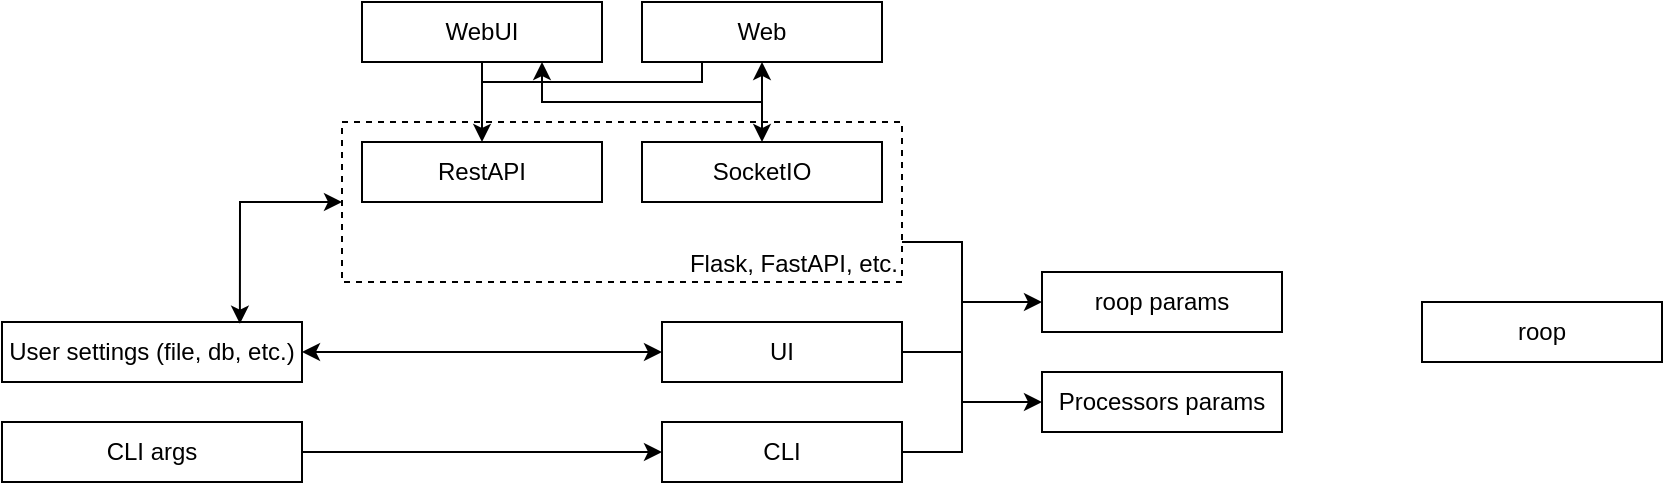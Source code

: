<mxfile version="21.4.0" type="github">
  <diagram name="Страница 1" id="w95SGao3gKyW_HmRo9V9">
    <mxGraphModel dx="664" dy="376" grid="1" gridSize="10" guides="1" tooltips="1" connect="1" arrows="1" fold="1" page="1" pageScale="1" pageWidth="827" pageHeight="1169" math="0" shadow="0">
      <root>
        <mxCell id="0" />
        <mxCell id="1" parent="0" />
        <mxCell id="A-xNXG9kVISEkPX7Qmv6-2" value="CLI" style="rounded=0;whiteSpace=wrap;html=1;" parent="1" vertex="1">
          <mxGeometry x="530" y="300" width="120" height="30" as="geometry" />
        </mxCell>
        <mxCell id="A-xNXG9kVISEkPX7Qmv6-3" value="UI" style="rounded=0;whiteSpace=wrap;html=1;" parent="1" vertex="1">
          <mxGeometry x="530" y="250" width="120" height="30" as="geometry" />
        </mxCell>
        <mxCell id="A-xNXG9kVISEkPX7Qmv6-4" value="WebUI" style="rounded=0;whiteSpace=wrap;html=1;" parent="1" vertex="1">
          <mxGeometry x="380" y="90" width="120" height="30" as="geometry" />
        </mxCell>
        <mxCell id="A-xNXG9kVISEkPX7Qmv6-5" value="Web" style="rounded=0;whiteSpace=wrap;html=1;" parent="1" vertex="1">
          <mxGeometry x="520" y="90" width="120" height="30" as="geometry" />
        </mxCell>
        <mxCell id="A-xNXG9kVISEkPX7Qmv6-6" value="RestAPI" style="rounded=0;whiteSpace=wrap;html=1;" parent="1" vertex="1">
          <mxGeometry x="380" y="160" width="120" height="30" as="geometry" />
        </mxCell>
        <mxCell id="A-xNXG9kVISEkPX7Qmv6-7" value="SocketIO" style="rounded=0;whiteSpace=wrap;html=1;" parent="1" vertex="1">
          <mxGeometry x="520" y="160" width="120" height="30" as="geometry" />
        </mxCell>
        <mxCell id="A-xNXG9kVISEkPX7Qmv6-8" value="Flask, FastAPI, etc." style="rounded=0;whiteSpace=wrap;html=1;dashed=1;fillColor=none;align=right;verticalAlign=bottom;" parent="1" vertex="1">
          <mxGeometry x="370" y="150" width="280" height="80" as="geometry" />
        </mxCell>
        <mxCell id="A-xNXG9kVISEkPX7Qmv6-9" value="" style="endArrow=classic;html=1;rounded=0;entryX=0.5;entryY=0;entryDx=0;entryDy=0;exitX=0.5;exitY=1;exitDx=0;exitDy=0;" parent="1" source="A-xNXG9kVISEkPX7Qmv6-4" target="A-xNXG9kVISEkPX7Qmv6-6" edge="1">
          <mxGeometry width="50" height="50" relative="1" as="geometry">
            <mxPoint x="390" y="130" as="sourcePoint" />
            <mxPoint x="440" y="80" as="targetPoint" />
          </mxGeometry>
        </mxCell>
        <mxCell id="A-xNXG9kVISEkPX7Qmv6-10" value="" style="endArrow=none;html=1;rounded=0;entryX=0.25;entryY=1;entryDx=0;entryDy=0;" parent="1" target="A-xNXG9kVISEkPX7Qmv6-5" edge="1">
          <mxGeometry width="50" height="50" relative="1" as="geometry">
            <mxPoint x="440" y="130" as="sourcePoint" />
            <mxPoint x="590" y="140" as="targetPoint" />
            <Array as="points">
              <mxPoint x="550" y="130" />
            </Array>
          </mxGeometry>
        </mxCell>
        <mxCell id="A-xNXG9kVISEkPX7Qmv6-11" value="" style="endArrow=classic;startArrow=classic;html=1;rounded=0;entryX=0.75;entryY=1;entryDx=0;entryDy=0;exitX=0.5;exitY=0;exitDx=0;exitDy=0;" parent="1" source="A-xNXG9kVISEkPX7Qmv6-7" target="A-xNXG9kVISEkPX7Qmv6-4" edge="1">
          <mxGeometry width="50" height="50" relative="1" as="geometry">
            <mxPoint x="500" y="200" as="sourcePoint" />
            <mxPoint x="550" y="150" as="targetPoint" />
            <Array as="points">
              <mxPoint x="580" y="140" />
              <mxPoint x="470" y="140" />
            </Array>
          </mxGeometry>
        </mxCell>
        <mxCell id="A-xNXG9kVISEkPX7Qmv6-12" value="" style="endArrow=classic;html=1;rounded=0;entryX=0.5;entryY=1;entryDx=0;entryDy=0;" parent="1" target="A-xNXG9kVISEkPX7Qmv6-5" edge="1">
          <mxGeometry width="50" height="50" relative="1" as="geometry">
            <mxPoint x="580" y="140" as="sourcePoint" />
            <mxPoint x="550" y="150" as="targetPoint" />
          </mxGeometry>
        </mxCell>
        <mxCell id="05qxJ0hFXVh6I56uhUOh-1" value="roop" style="rounded=0;whiteSpace=wrap;html=1;" vertex="1" parent="1">
          <mxGeometry x="910" y="240" width="120" height="30" as="geometry" />
        </mxCell>
        <mxCell id="05qxJ0hFXVh6I56uhUOh-2" value="CLI args" style="rounded=0;whiteSpace=wrap;html=1;" vertex="1" parent="1">
          <mxGeometry x="200" y="300" width="150" height="30" as="geometry" />
        </mxCell>
        <mxCell id="05qxJ0hFXVh6I56uhUOh-3" value="" style="endArrow=classic;html=1;rounded=0;exitX=1;exitY=0.5;exitDx=0;exitDy=0;entryX=0;entryY=0.5;entryDx=0;entryDy=0;" edge="1" parent="1" source="05qxJ0hFXVh6I56uhUOh-2" target="A-xNXG9kVISEkPX7Qmv6-2">
          <mxGeometry width="50" height="50" relative="1" as="geometry">
            <mxPoint x="580" y="250" as="sourcePoint" />
            <mxPoint x="630" y="200" as="targetPoint" />
          </mxGeometry>
        </mxCell>
        <mxCell id="05qxJ0hFXVh6I56uhUOh-4" value="User settings (file, db, etc.)" style="rounded=0;whiteSpace=wrap;html=1;" vertex="1" parent="1">
          <mxGeometry x="200" y="250" width="150" height="30" as="geometry" />
        </mxCell>
        <mxCell id="05qxJ0hFXVh6I56uhUOh-5" value="" style="endArrow=classic;html=1;rounded=0;exitX=1;exitY=0.5;exitDx=0;exitDy=0;entryX=0;entryY=0.5;entryDx=0;entryDy=0;startArrow=classic;startFill=1;" edge="1" parent="1" source="05qxJ0hFXVh6I56uhUOh-4" target="A-xNXG9kVISEkPX7Qmv6-3">
          <mxGeometry width="50" height="50" relative="1" as="geometry">
            <mxPoint x="580" y="250" as="sourcePoint" />
            <mxPoint x="630" y="200" as="targetPoint" />
          </mxGeometry>
        </mxCell>
        <mxCell id="05qxJ0hFXVh6I56uhUOh-6" value="" style="endArrow=classic;html=1;rounded=0;entryX=0;entryY=0.5;entryDx=0;entryDy=0;exitX=0.793;exitY=0.028;exitDx=0;exitDy=0;exitPerimeter=0;startArrow=classic;startFill=1;" edge="1" parent="1" source="05qxJ0hFXVh6I56uhUOh-4" target="A-xNXG9kVISEkPX7Qmv6-8">
          <mxGeometry width="50" height="50" relative="1" as="geometry">
            <mxPoint x="580" y="240" as="sourcePoint" />
            <mxPoint x="630" y="190" as="targetPoint" />
            <Array as="points">
              <mxPoint x="319" y="190" />
            </Array>
          </mxGeometry>
        </mxCell>
        <mxCell id="05qxJ0hFXVh6I56uhUOh-7" value="roop params" style="rounded=0;whiteSpace=wrap;html=1;" vertex="1" parent="1">
          <mxGeometry x="720" y="225" width="120" height="30" as="geometry" />
        </mxCell>
        <mxCell id="05qxJ0hFXVh6I56uhUOh-8" value="Processors params" style="rounded=0;whiteSpace=wrap;html=1;" vertex="1" parent="1">
          <mxGeometry x="720" y="275" width="120" height="30" as="geometry" />
        </mxCell>
        <mxCell id="05qxJ0hFXVh6I56uhUOh-10" value="" style="endArrow=classic;html=1;rounded=0;exitX=1;exitY=0.75;exitDx=0;exitDy=0;entryX=0;entryY=0.5;entryDx=0;entryDy=0;" edge="1" parent="1" source="A-xNXG9kVISEkPX7Qmv6-8" target="05qxJ0hFXVh6I56uhUOh-7">
          <mxGeometry width="50" height="50" relative="1" as="geometry">
            <mxPoint x="580" y="240" as="sourcePoint" />
            <mxPoint x="630" y="190" as="targetPoint" />
            <Array as="points">
              <mxPoint x="680" y="210" />
              <mxPoint x="680" y="240" />
            </Array>
          </mxGeometry>
        </mxCell>
        <mxCell id="05qxJ0hFXVh6I56uhUOh-11" value="" style="endArrow=classic;html=1;rounded=0;exitX=1;exitY=0.5;exitDx=0;exitDy=0;entryX=0;entryY=0.5;entryDx=0;entryDy=0;" edge="1" parent="1" source="A-xNXG9kVISEkPX7Qmv6-3" target="05qxJ0hFXVh6I56uhUOh-8">
          <mxGeometry width="50" height="50" relative="1" as="geometry">
            <mxPoint x="580" y="240" as="sourcePoint" />
            <mxPoint x="720" y="278" as="targetPoint" />
            <Array as="points">
              <mxPoint x="680" y="265" />
              <mxPoint x="680" y="290" />
            </Array>
          </mxGeometry>
        </mxCell>
        <mxCell id="05qxJ0hFXVh6I56uhUOh-13" value="" style="endArrow=none;html=1;rounded=0;exitX=1;exitY=0.5;exitDx=0;exitDy=0;" edge="1" parent="1" source="A-xNXG9kVISEkPX7Qmv6-2">
          <mxGeometry width="50" height="50" relative="1" as="geometry">
            <mxPoint x="650" y="320" as="sourcePoint" />
            <mxPoint x="680" y="285" as="targetPoint" />
            <Array as="points">
              <mxPoint x="680" y="315" />
            </Array>
          </mxGeometry>
        </mxCell>
        <mxCell id="05qxJ0hFXVh6I56uhUOh-14" value="" style="endArrow=none;html=1;rounded=0;" edge="1" parent="1">
          <mxGeometry width="50" height="50" relative="1" as="geometry">
            <mxPoint x="680" y="265" as="sourcePoint" />
            <mxPoint x="680" y="240" as="targetPoint" />
          </mxGeometry>
        </mxCell>
      </root>
    </mxGraphModel>
  </diagram>
</mxfile>
